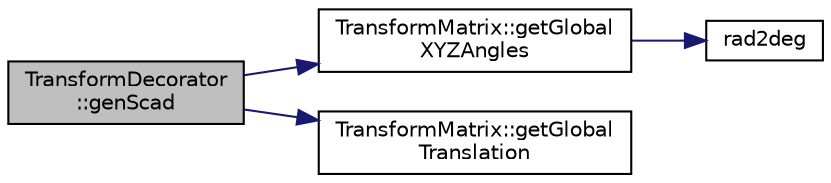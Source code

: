 digraph "TransformDecorator::genScad"
{
  edge [fontname="Helvetica",fontsize="10",labelfontname="Helvetica",labelfontsize="10"];
  node [fontname="Helvetica",fontsize="10",shape=record];
  rankdir="LR";
  Node1 [label="TransformDecorator\l::genScad",height=0.2,width=0.4,color="black", fillcolor="grey75", style="filled" fontcolor="black"];
  Node1 -> Node2 [color="midnightblue",fontsize="10",style="solid",fontname="Helvetica"];
  Node2 [label="TransformMatrix::getGlobal\lXYZAngles",height=0.2,width=0.4,color="black", fillcolor="white", style="filled",URL="$classTransformMatrix.html#a72b499093d75f6737660168c21b01a5b",tooltip="Gets the rotation angles about the fixed axes x,y,z. Obtains the rotation angles about the fixed x..."];
  Node2 -> Node3 [color="midnightblue",fontsize="10",style="solid",fontname="Helvetica"];
  Node3 [label="rad2deg",height=0.2,width=0.4,color="black", fillcolor="white", style="filled",URL="$Math_8h.html#a638b7a3259334d9389d4dcb31cb7dfea"];
  Node1 -> Node4 [color="midnightblue",fontsize="10",style="solid",fontname="Helvetica"];
  Node4 [label="TransformMatrix::getGlobal\lTranslation",height=0.2,width=0.4,color="black", fillcolor="white", style="filled",URL="$classTransformMatrix.html#a7f27e92f29e5d19fdffafb1fd987984b",tooltip="Gets the translation wrt. the fixed axes x,y,z. Obtains the rotation angles about the fixed x..."];
}
